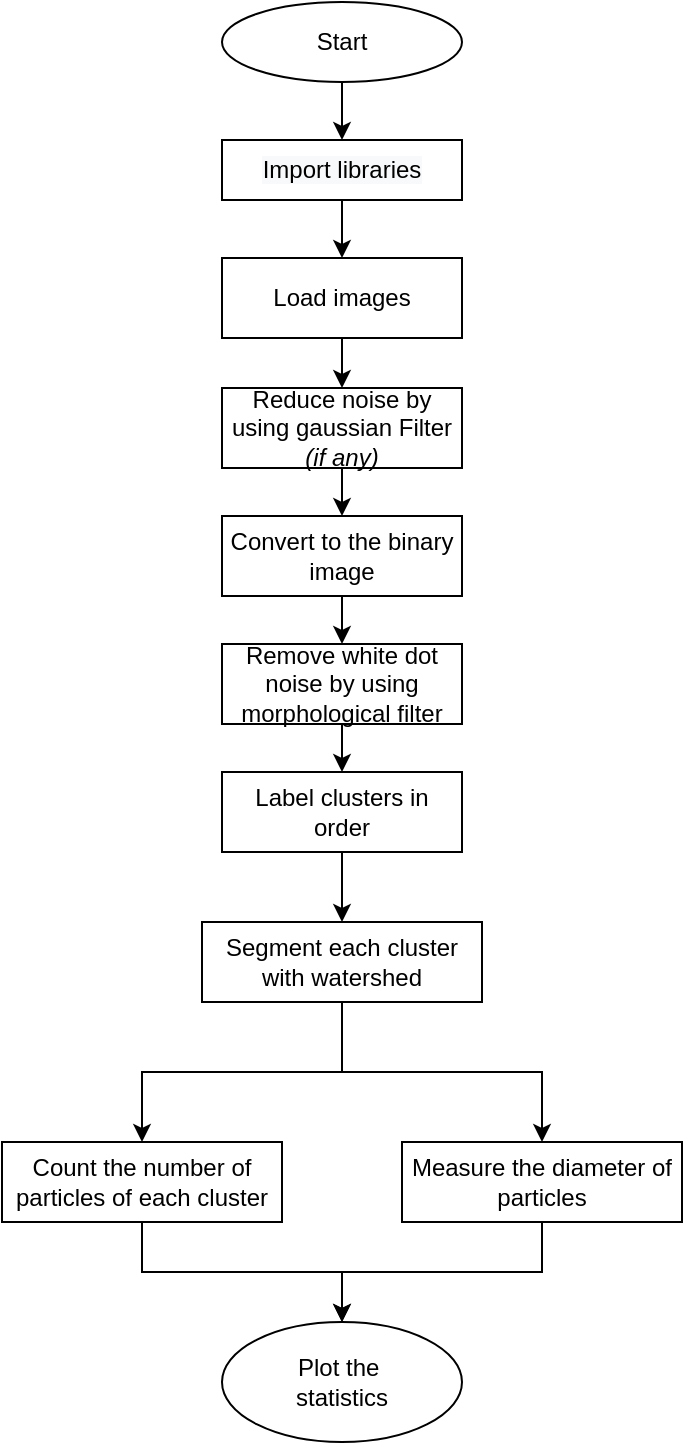 <mxfile version="14.0.1" type="github">
  <diagram id="QWKYbvw5BzHghptkRZf0" name="Page-1">
    <mxGraphModel dx="868" dy="393" grid="1" gridSize="10" guides="1" tooltips="1" connect="1" arrows="1" fold="1" page="1" pageScale="1" pageWidth="850" pageHeight="1100" math="0" shadow="0">
      <root>
        <mxCell id="0" />
        <mxCell id="1" parent="0" />
        <mxCell id="isQSUHMAkmqLezcYwATa-13" style="edgeStyle=orthogonalEdgeStyle;rounded=0;orthogonalLoop=1;jettySize=auto;html=1;entryX=0.5;entryY=0;entryDx=0;entryDy=0;" parent="1" source="XoY0zqglMGHsk9vOFqzX-1" target="isQSUHMAkmqLezcYwATa-1" edge="1">
          <mxGeometry relative="1" as="geometry" />
        </mxCell>
        <mxCell id="XoY0zqglMGHsk9vOFqzX-1" value="Start" style="ellipse;whiteSpace=wrap;html=1;" parent="1" vertex="1">
          <mxGeometry x="350" y="80" width="120" height="40" as="geometry" />
        </mxCell>
        <mxCell id="isQSUHMAkmqLezcYwATa-8" style="edgeStyle=orthogonalEdgeStyle;rounded=0;orthogonalLoop=1;jettySize=auto;html=1;" parent="1" source="XoY0zqglMGHsk9vOFqzX-2" target="XoY0zqglMGHsk9vOFqzX-3" edge="1">
          <mxGeometry relative="1" as="geometry" />
        </mxCell>
        <mxCell id="XoY0zqglMGHsk9vOFqzX-2" value="Load images" style="rounded=0;whiteSpace=wrap;html=1;" parent="1" vertex="1">
          <mxGeometry x="350" y="208" width="120" height="40" as="geometry" />
        </mxCell>
        <mxCell id="XoY0zqglMGHsk9vOFqzX-43" value="" style="edgeStyle=orthogonalEdgeStyle;rounded=0;orthogonalLoop=1;jettySize=auto;html=1;" parent="1" source="XoY0zqglMGHsk9vOFqzX-3" target="XoY0zqglMGHsk9vOFqzX-7" edge="1">
          <mxGeometry relative="1" as="geometry" />
        </mxCell>
        <mxCell id="XoY0zqglMGHsk9vOFqzX-3" value="Reduce noise by using gaussian Filter &lt;br&gt;&lt;i&gt;(if any)&lt;/i&gt;" style="rounded=0;whiteSpace=wrap;html=1;" parent="1" vertex="1">
          <mxGeometry x="350" y="273" width="120" height="40" as="geometry" />
        </mxCell>
        <mxCell id="isQSUHMAkmqLezcYwATa-10" style="edgeStyle=orthogonalEdgeStyle;rounded=0;orthogonalLoop=1;jettySize=auto;html=1;" parent="1" source="XoY0zqglMGHsk9vOFqzX-4" target="XoY0zqglMGHsk9vOFqzX-35" edge="1">
          <mxGeometry relative="1" as="geometry" />
        </mxCell>
        <mxCell id="XoY0zqglMGHsk9vOFqzX-4" value="Remove white dot noise by using morphological filter" style="rounded=0;whiteSpace=wrap;html=1;" parent="1" vertex="1">
          <mxGeometry x="350" y="401" width="120" height="40" as="geometry" />
        </mxCell>
        <mxCell id="XoY0zqglMGHsk9vOFqzX-44" value="" style="edgeStyle=orthogonalEdgeStyle;rounded=0;orthogonalLoop=1;jettySize=auto;html=1;" parent="1" source="XoY0zqglMGHsk9vOFqzX-7" target="XoY0zqglMGHsk9vOFqzX-4" edge="1">
          <mxGeometry relative="1" as="geometry" />
        </mxCell>
        <mxCell id="XoY0zqglMGHsk9vOFqzX-7" value="Convert to the binary image" style="rounded=0;whiteSpace=wrap;html=1;" parent="1" vertex="1">
          <mxGeometry x="350" y="337" width="120" height="40" as="geometry" />
        </mxCell>
        <mxCell id="XoY0zqglMGHsk9vOFqzX-46" value="" style="edgeStyle=orthogonalEdgeStyle;rounded=0;orthogonalLoop=1;jettySize=auto;html=1;entryX=0.5;entryY=0;entryDx=0;entryDy=0;" parent="1" source="XoY0zqglMGHsk9vOFqzX-10" target="XoY0zqglMGHsk9vOFqzX-16" edge="1">
          <mxGeometry relative="1" as="geometry">
            <mxPoint x="520" y="720" as="targetPoint" />
          </mxGeometry>
        </mxCell>
        <mxCell id="XoY0zqglMGHsk9vOFqzX-10" value="&lt;div&gt;&lt;div&gt;Measure the diameter of particles&lt;/div&gt;&lt;/div&gt;" style="rounded=0;whiteSpace=wrap;html=1;" parent="1" vertex="1">
          <mxGeometry x="440" y="650" width="140" height="40" as="geometry" />
        </mxCell>
        <mxCell id="XoY0zqglMGHsk9vOFqzX-16" value="Plot the&amp;nbsp;&lt;br&gt;statistics" style="ellipse;whiteSpace=wrap;html=1;" parent="1" vertex="1">
          <mxGeometry x="350" y="740" width="120" height="60" as="geometry" />
        </mxCell>
        <mxCell id="isQSUHMAkmqLezcYwATa-11" style="edgeStyle=orthogonalEdgeStyle;rounded=0;orthogonalLoop=1;jettySize=auto;html=1;entryX=0.5;entryY=0;entryDx=0;entryDy=0;" parent="1" source="XoY0zqglMGHsk9vOFqzX-35" target="XoY0zqglMGHsk9vOFqzX-40" edge="1">
          <mxGeometry relative="1" as="geometry" />
        </mxCell>
        <mxCell id="XoY0zqglMGHsk9vOFqzX-35" value="Label clusters in order" style="rounded=0;whiteSpace=wrap;html=1;" parent="1" vertex="1">
          <mxGeometry x="350" y="465" width="120" height="40" as="geometry" />
        </mxCell>
        <mxCell id="MX36KQDVpzW5UINQs3aZ-3" style="edgeStyle=orthogonalEdgeStyle;rounded=0;orthogonalLoop=1;jettySize=auto;html=1;exitX=0.5;exitY=1;exitDx=0;exitDy=0;entryX=0.5;entryY=0;entryDx=0;entryDy=0;" parent="1" source="XoY0zqglMGHsk9vOFqzX-40" target="XoY0zqglMGHsk9vOFqzX-10" edge="1">
          <mxGeometry relative="1" as="geometry" />
        </mxCell>
        <mxCell id="isQSUHMAkmqLezcYwATa-5" style="edgeStyle=orthogonalEdgeStyle;rounded=0;orthogonalLoop=1;jettySize=auto;html=1;entryX=0.5;entryY=0;entryDx=0;entryDy=0;" parent="1" source="XoY0zqglMGHsk9vOFqzX-40" target="isQSUHMAkmqLezcYwATa-3" edge="1">
          <mxGeometry relative="1" as="geometry" />
        </mxCell>
        <mxCell id="XoY0zqglMGHsk9vOFqzX-40" value="Segment each cluster with watershed" style="rounded=0;whiteSpace=wrap;html=1;" parent="1" vertex="1">
          <mxGeometry x="340" y="540" width="140" height="40" as="geometry" />
        </mxCell>
        <mxCell id="isQSUHMAkmqLezcYwATa-12" style="edgeStyle=orthogonalEdgeStyle;rounded=0;orthogonalLoop=1;jettySize=auto;html=1;" parent="1" source="isQSUHMAkmqLezcYwATa-1" target="XoY0zqglMGHsk9vOFqzX-2" edge="1">
          <mxGeometry relative="1" as="geometry" />
        </mxCell>
        <mxCell id="isQSUHMAkmqLezcYwATa-1" value="&#xa;&#xa;&lt;span style=&quot;color: rgb(0, 0, 0); font-family: helvetica; font-size: 12px; font-style: normal; font-weight: 400; letter-spacing: normal; text-align: center; text-indent: 0px; text-transform: none; word-spacing: 0px; background-color: rgb(248, 249, 250); display: inline; float: none;&quot;&gt;Import libraries&lt;/span&gt;&#xa;&#xa;" style="rounded=0;whiteSpace=wrap;html=1;" parent="1" vertex="1">
          <mxGeometry x="350" y="149" width="120" height="30" as="geometry" />
        </mxCell>
        <mxCell id="isQSUHMAkmqLezcYwATa-6" style="edgeStyle=orthogonalEdgeStyle;rounded=0;orthogonalLoop=1;jettySize=auto;html=1;entryX=0.5;entryY=0;entryDx=0;entryDy=0;" parent="1" source="isQSUHMAkmqLezcYwATa-3" target="XoY0zqglMGHsk9vOFqzX-16" edge="1">
          <mxGeometry relative="1" as="geometry">
            <mxPoint x="310" y="720" as="targetPoint" />
          </mxGeometry>
        </mxCell>
        <mxCell id="isQSUHMAkmqLezcYwATa-3" value="&lt;div&gt;&lt;div&gt;Count the number of particles of each cluster&lt;/div&gt;&lt;/div&gt;" style="rounded=0;whiteSpace=wrap;html=1;" parent="1" vertex="1">
          <mxGeometry x="240" y="650" width="140" height="40" as="geometry" />
        </mxCell>
      </root>
    </mxGraphModel>
  </diagram>
</mxfile>
